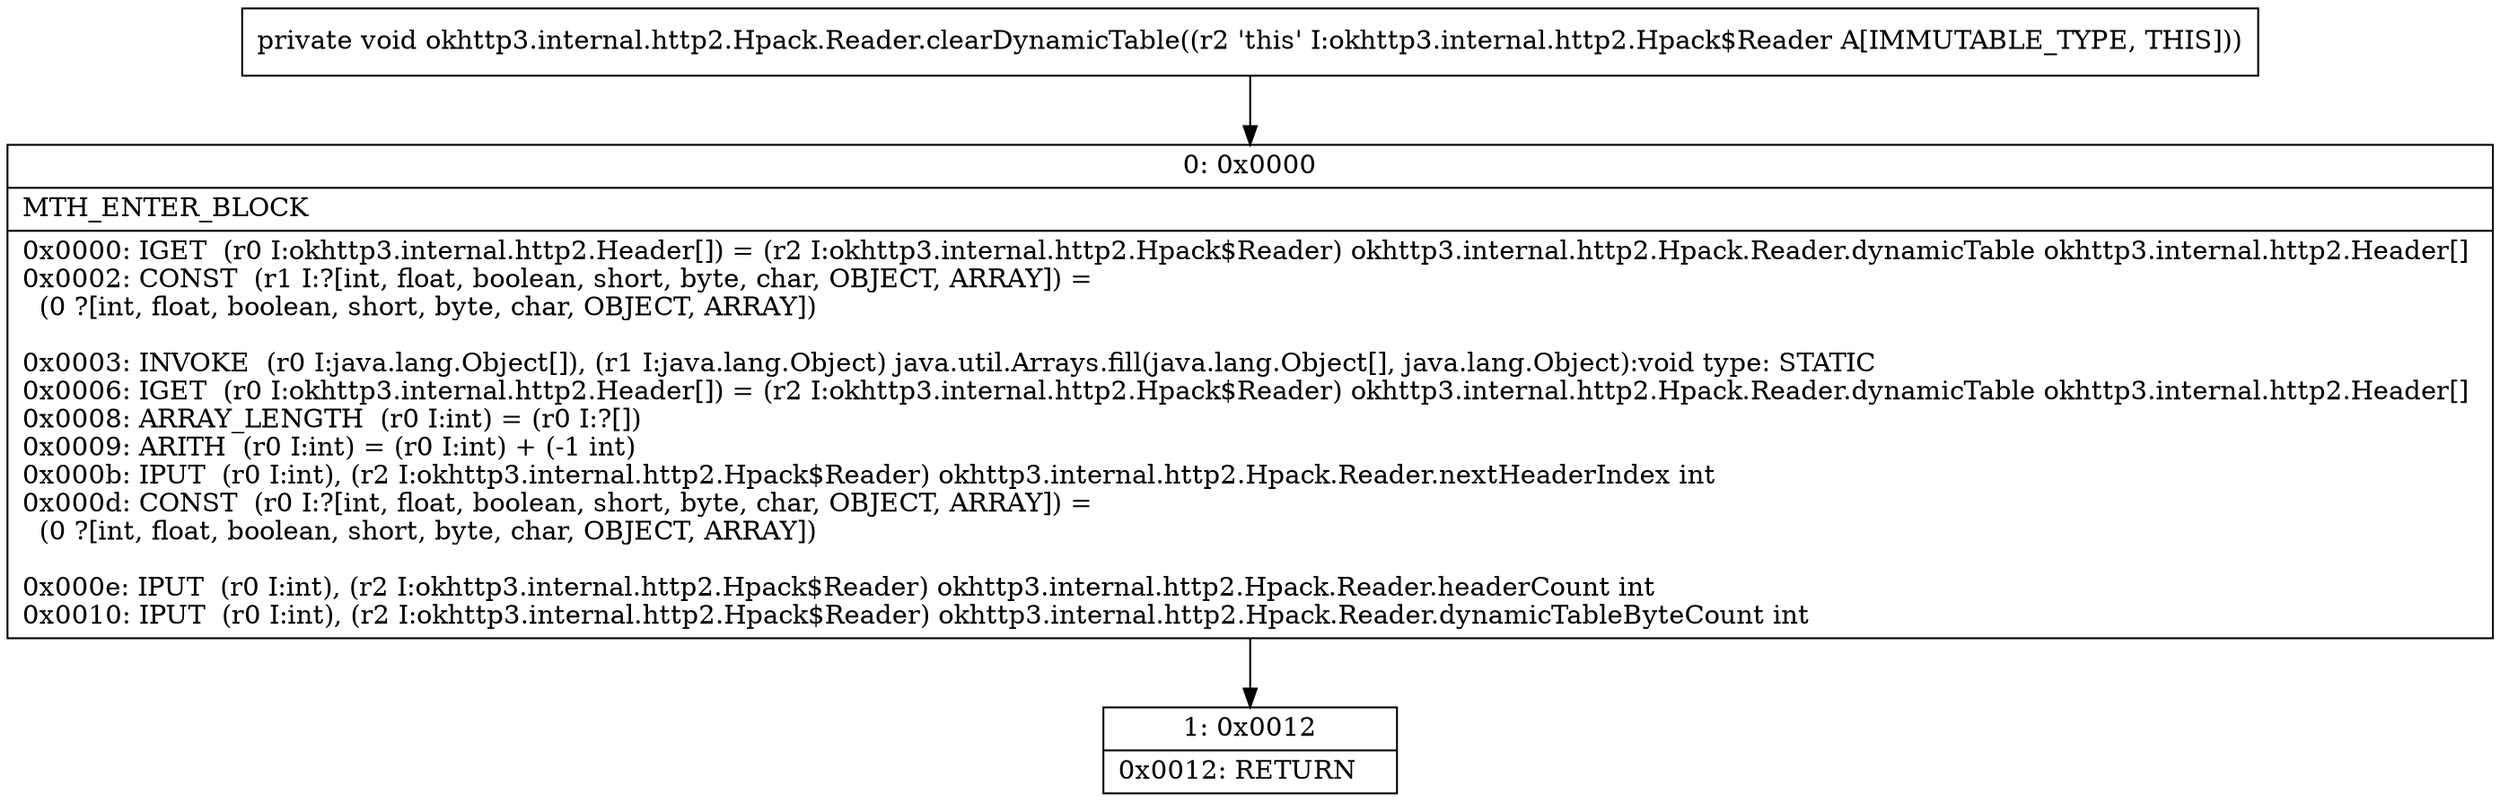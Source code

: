digraph "CFG forokhttp3.internal.http2.Hpack.Reader.clearDynamicTable()V" {
Node_0 [shape=record,label="{0\:\ 0x0000|MTH_ENTER_BLOCK\l|0x0000: IGET  (r0 I:okhttp3.internal.http2.Header[]) = (r2 I:okhttp3.internal.http2.Hpack$Reader) okhttp3.internal.http2.Hpack.Reader.dynamicTable okhttp3.internal.http2.Header[] \l0x0002: CONST  (r1 I:?[int, float, boolean, short, byte, char, OBJECT, ARRAY]) = \l  (0 ?[int, float, boolean, short, byte, char, OBJECT, ARRAY])\l \l0x0003: INVOKE  (r0 I:java.lang.Object[]), (r1 I:java.lang.Object) java.util.Arrays.fill(java.lang.Object[], java.lang.Object):void type: STATIC \l0x0006: IGET  (r0 I:okhttp3.internal.http2.Header[]) = (r2 I:okhttp3.internal.http2.Hpack$Reader) okhttp3.internal.http2.Hpack.Reader.dynamicTable okhttp3.internal.http2.Header[] \l0x0008: ARRAY_LENGTH  (r0 I:int) = (r0 I:?[]) \l0x0009: ARITH  (r0 I:int) = (r0 I:int) + (\-1 int) \l0x000b: IPUT  (r0 I:int), (r2 I:okhttp3.internal.http2.Hpack$Reader) okhttp3.internal.http2.Hpack.Reader.nextHeaderIndex int \l0x000d: CONST  (r0 I:?[int, float, boolean, short, byte, char, OBJECT, ARRAY]) = \l  (0 ?[int, float, boolean, short, byte, char, OBJECT, ARRAY])\l \l0x000e: IPUT  (r0 I:int), (r2 I:okhttp3.internal.http2.Hpack$Reader) okhttp3.internal.http2.Hpack.Reader.headerCount int \l0x0010: IPUT  (r0 I:int), (r2 I:okhttp3.internal.http2.Hpack$Reader) okhttp3.internal.http2.Hpack.Reader.dynamicTableByteCount int \l}"];
Node_1 [shape=record,label="{1\:\ 0x0012|0x0012: RETURN   \l}"];
MethodNode[shape=record,label="{private void okhttp3.internal.http2.Hpack.Reader.clearDynamicTable((r2 'this' I:okhttp3.internal.http2.Hpack$Reader A[IMMUTABLE_TYPE, THIS])) }"];
MethodNode -> Node_0;
Node_0 -> Node_1;
}

